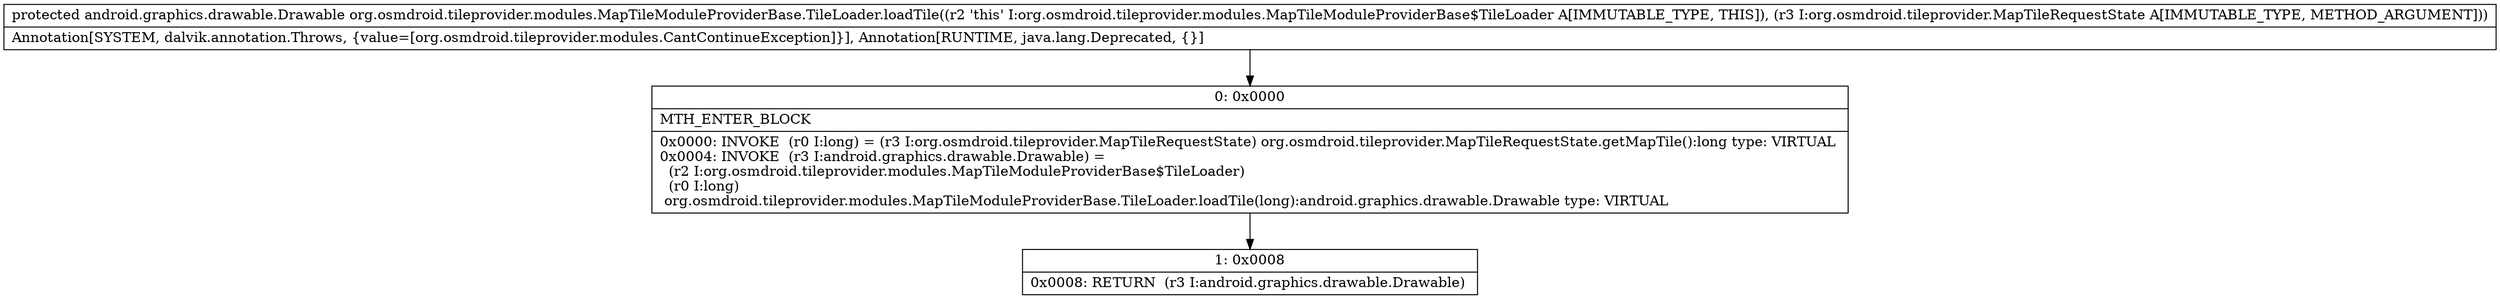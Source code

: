 digraph "CFG fororg.osmdroid.tileprovider.modules.MapTileModuleProviderBase.TileLoader.loadTile(Lorg\/osmdroid\/tileprovider\/MapTileRequestState;)Landroid\/graphics\/drawable\/Drawable;" {
Node_0 [shape=record,label="{0\:\ 0x0000|MTH_ENTER_BLOCK\l|0x0000: INVOKE  (r0 I:long) = (r3 I:org.osmdroid.tileprovider.MapTileRequestState) org.osmdroid.tileprovider.MapTileRequestState.getMapTile():long type: VIRTUAL \l0x0004: INVOKE  (r3 I:android.graphics.drawable.Drawable) = \l  (r2 I:org.osmdroid.tileprovider.modules.MapTileModuleProviderBase$TileLoader)\l  (r0 I:long)\l org.osmdroid.tileprovider.modules.MapTileModuleProviderBase.TileLoader.loadTile(long):android.graphics.drawable.Drawable type: VIRTUAL \l}"];
Node_1 [shape=record,label="{1\:\ 0x0008|0x0008: RETURN  (r3 I:android.graphics.drawable.Drawable) \l}"];
MethodNode[shape=record,label="{protected android.graphics.drawable.Drawable org.osmdroid.tileprovider.modules.MapTileModuleProviderBase.TileLoader.loadTile((r2 'this' I:org.osmdroid.tileprovider.modules.MapTileModuleProviderBase$TileLoader A[IMMUTABLE_TYPE, THIS]), (r3 I:org.osmdroid.tileprovider.MapTileRequestState A[IMMUTABLE_TYPE, METHOD_ARGUMENT]))  | Annotation[SYSTEM, dalvik.annotation.Throws, \{value=[org.osmdroid.tileprovider.modules.CantContinueException]\}], Annotation[RUNTIME, java.lang.Deprecated, \{\}]\l}"];
MethodNode -> Node_0;
Node_0 -> Node_1;
}

